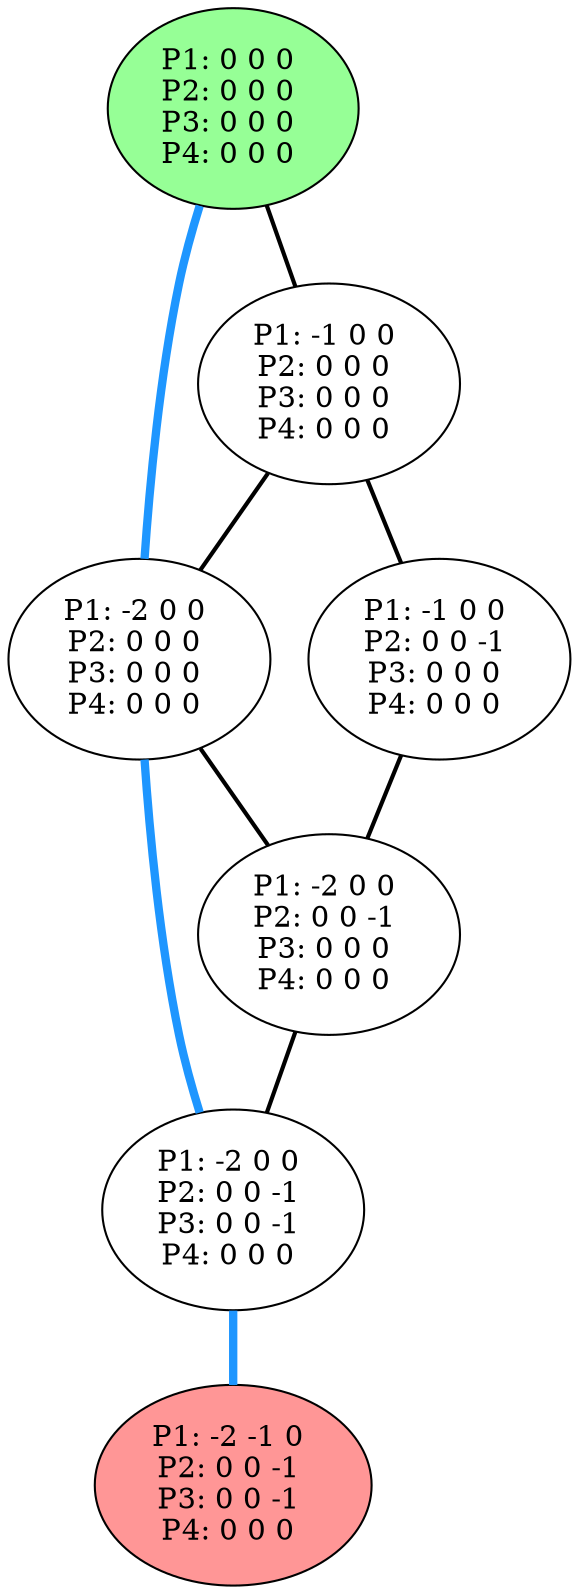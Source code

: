 graph G {
color = "black"
0 [label = "P1: 0 0 0 
P2: 0 0 0 
P3: 0 0 0 
P4: 0 0 0 
",  style="filled", fillcolor = "#96FF96"];
1 [label = "P1: -1 0 0 
P2: 0 0 0 
P3: 0 0 0 
P4: 0 0 0 
"];
2 [label = "P1: -2 0 0 
P2: 0 0 0 
P3: 0 0 0 
P4: 0 0 0 
"];
3 [label = "P1: -1 0 0 
P2: 0 0 -1 
P3: 0 0 0 
P4: 0 0 0 
"];
4 [label = "P1: -2 0 0 
P2: 0 0 -1 
P3: 0 0 0 
P4: 0 0 0 
"];
5 [label = "P1: -2 0 0 
P2: 0 0 -1 
P3: 0 0 -1 
P4: 0 0 0 
"];
6 [label = "P1: -2 -1 0 
P2: 0 0 -1 
P3: 0 0 -1 
P4: 0 0 0 
",  style="filled", fillcolor = "#FF9696"];
edge [style=bold];
0 -- 1 [color=black];
0 -- 2 [color="#1E96FF", penwidth=4.0];

1 -- 2 [color=black];
1 -- 3 [color=black];

2 -- 4 [color=black];
2 -- 5 [color="#1E96FF", penwidth=4.0];

3 -- 4 [color=black];

4 -- 5 [color=black];

5 -- 6 [color="#1E96FF", penwidth=4.0];


}
